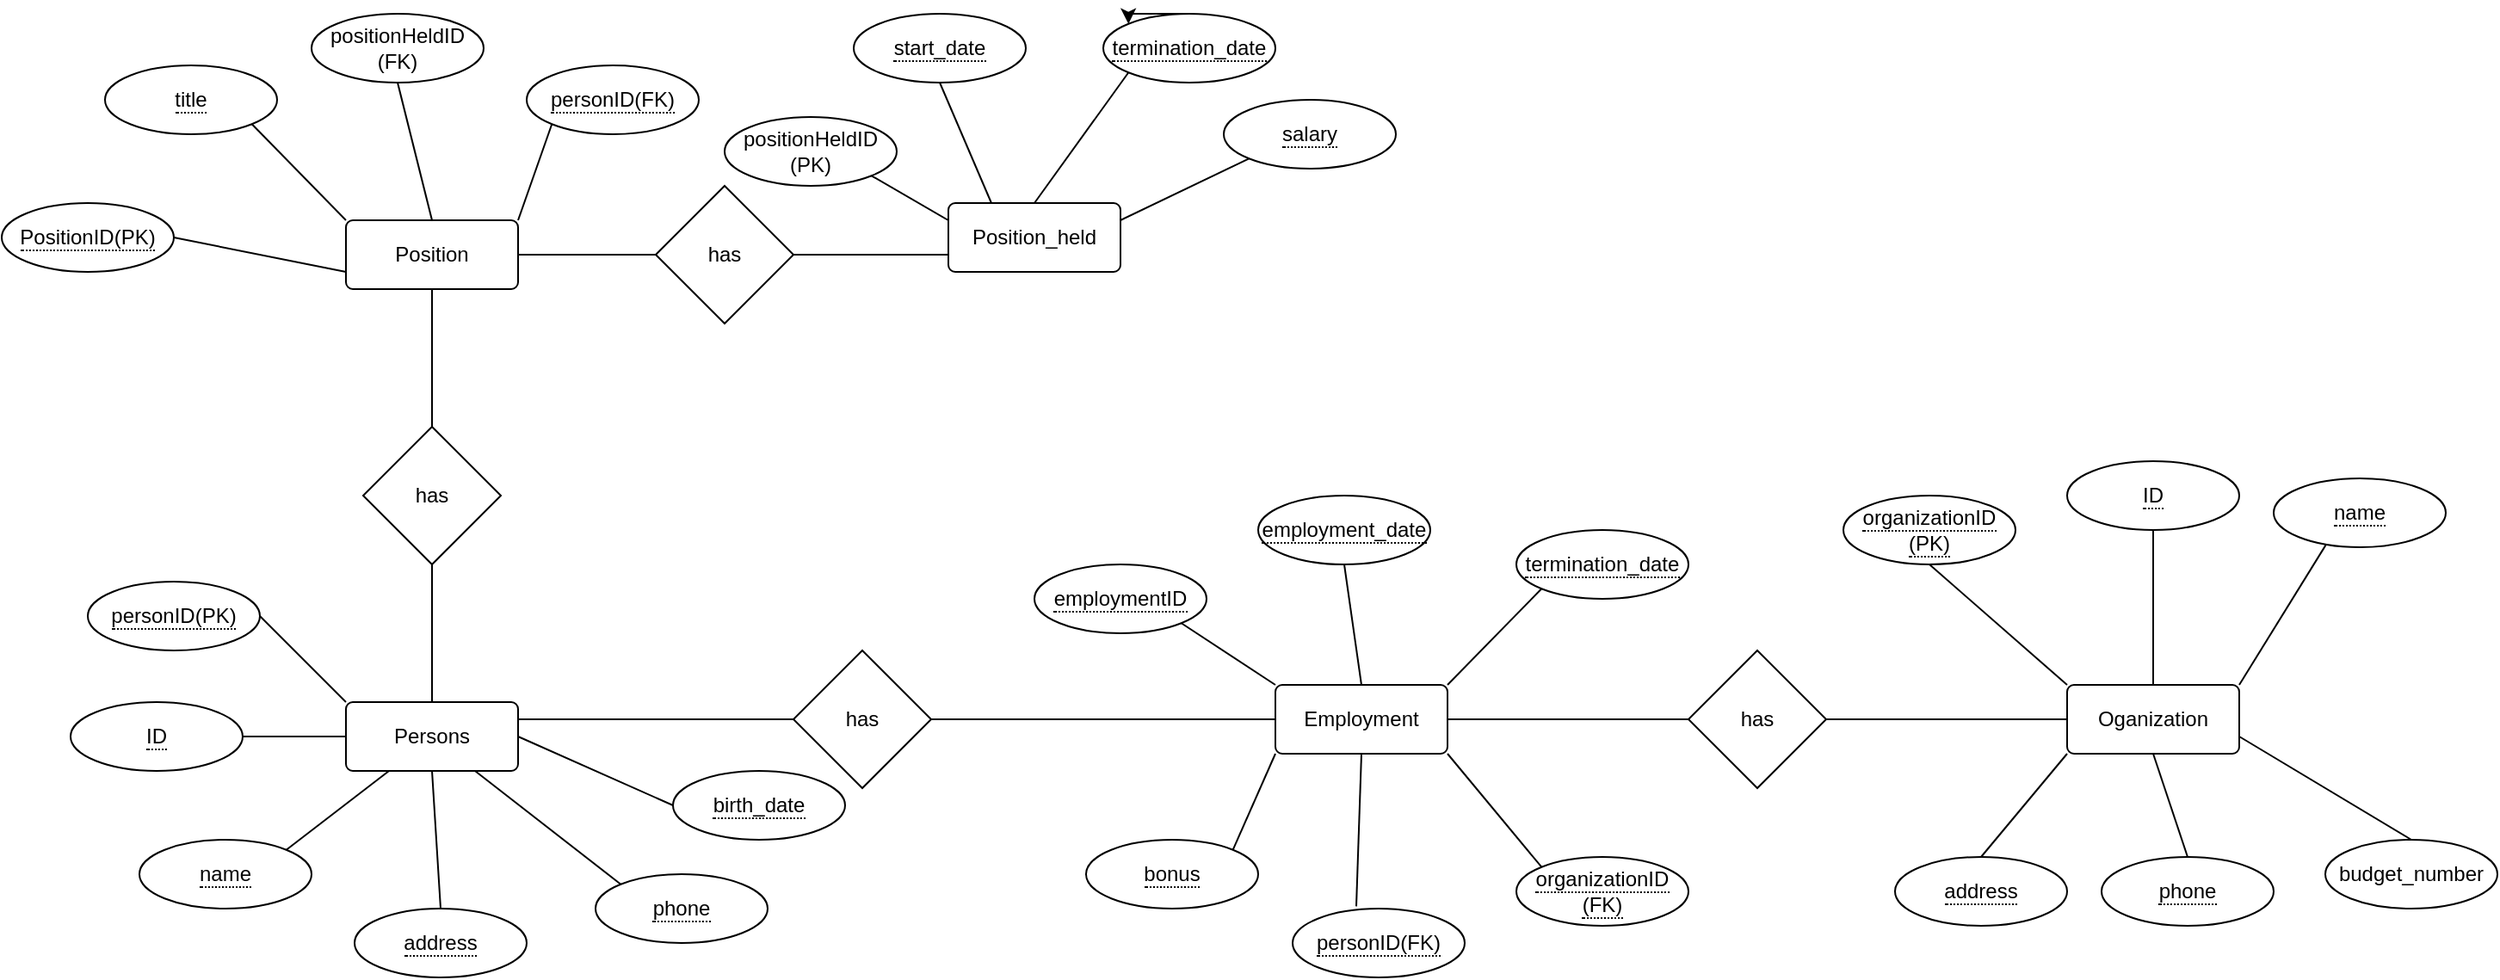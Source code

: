 <mxfile version="26.0.16">
  <diagram name="Page-1" id="RjFnyGkS8r_YOPcx2f9j">
    <mxGraphModel dx="2323" dy="638" grid="1" gridSize="10" guides="1" tooltips="1" connect="1" arrows="1" fold="1" page="1" pageScale="1" pageWidth="850" pageHeight="1100" math="0" shadow="0">
      <root>
        <mxCell id="0" />
        <mxCell id="1" parent="0" />
        <mxCell id="PDacYuAi1gimg0IvUFl0-7" value="Position" style="rounded=1;arcSize=10;whiteSpace=wrap;html=1;align=center;" vertex="1" parent="1">
          <mxGeometry x="-620" y="280" width="100" height="40" as="geometry" />
        </mxCell>
        <mxCell id="PDacYuAi1gimg0IvUFl0-8" value="&lt;span style=&quot;border-bottom: 1px dotted&quot;&gt;title&lt;/span&gt;" style="ellipse;whiteSpace=wrap;html=1;align=center;" vertex="1" parent="1">
          <mxGeometry x="-760" y="190" width="100" height="40" as="geometry" />
        </mxCell>
        <mxCell id="PDacYuAi1gimg0IvUFl0-9" value="positionHeldID&lt;div&gt;(FK)&lt;/div&gt;" style="ellipse;whiteSpace=wrap;html=1;align=center;" vertex="1" parent="1">
          <mxGeometry x="-640" y="160" width="100" height="40" as="geometry" />
        </mxCell>
        <mxCell id="PDacYuAi1gimg0IvUFl0-10" value="&lt;span style=&quot;border-bottom: 1px dotted&quot;&gt;personID(FK)&lt;/span&gt;" style="ellipse;whiteSpace=wrap;html=1;align=center;" vertex="1" parent="1">
          <mxGeometry x="-515" y="190" width="100" height="40" as="geometry" />
        </mxCell>
        <mxCell id="PDacYuAi1gimg0IvUFl0-12" value="Position_held" style="rounded=1;arcSize=10;whiteSpace=wrap;html=1;align=center;" vertex="1" parent="1">
          <mxGeometry x="-270" y="270" width="100" height="40" as="geometry" />
        </mxCell>
        <mxCell id="PDacYuAi1gimg0IvUFl0-15" value="&lt;span style=&quot;border-bottom: 1px dotted&quot;&gt;PositionID(PK)&lt;/span&gt;" style="ellipse;whiteSpace=wrap;html=1;align=center;" vertex="1" parent="1">
          <mxGeometry x="-820" y="270" width="100" height="40" as="geometry" />
        </mxCell>
        <mxCell id="PDacYuAi1gimg0IvUFl0-16" value="&lt;span style=&quot;border-bottom: 1px dotted&quot;&gt;start_date&lt;/span&gt;" style="ellipse;whiteSpace=wrap;html=1;align=center;" vertex="1" parent="1">
          <mxGeometry x="-325" y="160" width="100" height="40" as="geometry" />
        </mxCell>
        <mxCell id="PDacYuAi1gimg0IvUFl0-17" value="positionHeldID&lt;div&gt;(PK)&lt;/div&gt;" style="ellipse;whiteSpace=wrap;html=1;align=center;" vertex="1" parent="1">
          <mxGeometry x="-400" y="220" width="100" height="40" as="geometry" />
        </mxCell>
        <mxCell id="PDacYuAi1gimg0IvUFl0-18" value="&lt;span style=&quot;border-bottom: 1px dotted&quot;&gt;termination_date&lt;/span&gt;" style="ellipse;whiteSpace=wrap;html=1;align=center;" vertex="1" parent="1">
          <mxGeometry x="-180" y="160" width="100" height="40" as="geometry" />
        </mxCell>
        <mxCell id="PDacYuAi1gimg0IvUFl0-19" value="&lt;span style=&quot;border-bottom: 1px dotted&quot;&gt;salary&lt;/span&gt;" style="ellipse;whiteSpace=wrap;html=1;align=center;" vertex="1" parent="1">
          <mxGeometry x="-110" y="210" width="100" height="40" as="geometry" />
        </mxCell>
        <mxCell id="PDacYuAi1gimg0IvUFl0-20" style="edgeStyle=orthogonalEdgeStyle;rounded=0;orthogonalLoop=1;jettySize=auto;html=1;exitX=0.5;exitY=0;exitDx=0;exitDy=0;entryX=0;entryY=0;entryDx=0;entryDy=0;" edge="1" parent="1" source="PDacYuAi1gimg0IvUFl0-18" target="PDacYuAi1gimg0IvUFl0-18">
          <mxGeometry relative="1" as="geometry" />
        </mxCell>
        <mxCell id="PDacYuAi1gimg0IvUFl0-22" value="" style="endArrow=none;html=1;rounded=0;entryX=0;entryY=0.75;entryDx=0;entryDy=0;exitX=1;exitY=0.5;exitDx=0;exitDy=0;" edge="1" parent="1" source="PDacYuAi1gimg0IvUFl0-15" target="PDacYuAi1gimg0IvUFl0-7">
          <mxGeometry relative="1" as="geometry">
            <mxPoint x="-740" y="340" as="sourcePoint" />
            <mxPoint x="-580" y="340" as="targetPoint" />
          </mxGeometry>
        </mxCell>
        <mxCell id="PDacYuAi1gimg0IvUFl0-23" value="" style="endArrow=none;html=1;rounded=0;exitX=1;exitY=0;exitDx=0;exitDy=0;entryX=0;entryY=1;entryDx=0;entryDy=0;" edge="1" parent="1" source="PDacYuAi1gimg0IvUFl0-7" target="PDacYuAi1gimg0IvUFl0-10">
          <mxGeometry relative="1" as="geometry">
            <mxPoint x="-575" y="250" as="sourcePoint" />
            <mxPoint x="-415" y="250" as="targetPoint" />
          </mxGeometry>
        </mxCell>
        <mxCell id="PDacYuAi1gimg0IvUFl0-24" value="" style="endArrow=none;html=1;rounded=0;exitX=0.5;exitY=1;exitDx=0;exitDy=0;entryX=0.5;entryY=0;entryDx=0;entryDy=0;" edge="1" parent="1" source="PDacYuAi1gimg0IvUFl0-9" target="PDacYuAi1gimg0IvUFl0-7">
          <mxGeometry relative="1" as="geometry">
            <mxPoint x="-630" y="250" as="sourcePoint" />
            <mxPoint x="-590" y="260" as="targetPoint" />
          </mxGeometry>
        </mxCell>
        <mxCell id="PDacYuAi1gimg0IvUFl0-25" value="" style="endArrow=none;html=1;rounded=0;entryX=0;entryY=0;entryDx=0;entryDy=0;exitX=1;exitY=1;exitDx=0;exitDy=0;" edge="1" parent="1" source="PDacYuAi1gimg0IvUFl0-8" target="PDacYuAi1gimg0IvUFl0-7">
          <mxGeometry relative="1" as="geometry">
            <mxPoint x="-670" y="230" as="sourcePoint" />
            <mxPoint x="-510" y="230" as="targetPoint" />
          </mxGeometry>
        </mxCell>
        <mxCell id="PDacYuAi1gimg0IvUFl0-26" value="" style="endArrow=none;html=1;rounded=0;exitX=1;exitY=0.25;exitDx=0;exitDy=0;entryX=0;entryY=1;entryDx=0;entryDy=0;" edge="1" parent="1" source="PDacYuAi1gimg0IvUFl0-12" target="PDacYuAi1gimg0IvUFl0-19">
          <mxGeometry relative="1" as="geometry">
            <mxPoint x="-150" y="289" as="sourcePoint" />
            <mxPoint x="10" y="289" as="targetPoint" />
          </mxGeometry>
        </mxCell>
        <mxCell id="PDacYuAi1gimg0IvUFl0-27" value="" style="endArrow=none;html=1;rounded=0;exitX=0.5;exitY=0;exitDx=0;exitDy=0;entryX=0;entryY=1;entryDx=0;entryDy=0;" edge="1" parent="1" source="PDacYuAi1gimg0IvUFl0-12" target="PDacYuAi1gimg0IvUFl0-18">
          <mxGeometry relative="1" as="geometry">
            <mxPoint x="-225" y="210" as="sourcePoint" />
            <mxPoint x="-65" y="210" as="targetPoint" />
          </mxGeometry>
        </mxCell>
        <mxCell id="PDacYuAi1gimg0IvUFl0-28" value="" style="endArrow=none;html=1;rounded=0;exitX=0.5;exitY=1;exitDx=0;exitDy=0;entryX=0.25;entryY=0;entryDx=0;entryDy=0;" edge="1" parent="1" source="PDacYuAi1gimg0IvUFl0-16" target="PDacYuAi1gimg0IvUFl0-12">
          <mxGeometry relative="1" as="geometry">
            <mxPoint x="-280" y="230" as="sourcePoint" />
            <mxPoint x="-120" y="230" as="targetPoint" />
          </mxGeometry>
        </mxCell>
        <mxCell id="PDacYuAi1gimg0IvUFl0-29" value="" style="endArrow=none;html=1;rounded=0;exitX=1;exitY=1;exitDx=0;exitDy=0;entryX=0;entryY=0.25;entryDx=0;entryDy=0;" edge="1" parent="1" source="PDacYuAi1gimg0IvUFl0-17" target="PDacYuAi1gimg0IvUFl0-12">
          <mxGeometry relative="1" as="geometry">
            <mxPoint x="-320" y="240" as="sourcePoint" />
            <mxPoint x="-160" y="240" as="targetPoint" />
          </mxGeometry>
        </mxCell>
        <mxCell id="PDacYuAi1gimg0IvUFl0-30" value="" style="endArrow=none;html=1;rounded=0;exitX=1;exitY=0.5;exitDx=0;exitDy=0;entryX=0;entryY=0.75;entryDx=0;entryDy=0;" edge="1" parent="1" source="PDacYuAi1gimg0IvUFl0-7" target="PDacYuAi1gimg0IvUFl0-12">
          <mxGeometry relative="1" as="geometry">
            <mxPoint x="-555" y="340" as="sourcePoint" />
            <mxPoint x="-395" y="340" as="targetPoint" />
          </mxGeometry>
        </mxCell>
        <mxCell id="PDacYuAi1gimg0IvUFl0-31" value="Persons" style="rounded=1;arcSize=10;whiteSpace=wrap;html=1;align=center;" vertex="1" parent="1">
          <mxGeometry x="-620" y="560" width="100" height="40" as="geometry" />
        </mxCell>
        <mxCell id="PDacYuAi1gimg0IvUFl0-32" value="Employment" style="rounded=1;arcSize=10;whiteSpace=wrap;html=1;align=center;" vertex="1" parent="1">
          <mxGeometry x="-80" y="550" width="100" height="40" as="geometry" />
        </mxCell>
        <mxCell id="PDacYuAi1gimg0IvUFl0-33" value="Oganization" style="rounded=1;arcSize=10;whiteSpace=wrap;html=1;align=center;" vertex="1" parent="1">
          <mxGeometry x="380" y="550" width="100" height="40" as="geometry" />
        </mxCell>
        <mxCell id="PDacYuAi1gimg0IvUFl0-34" value="&lt;span style=&quot;border-bottom: 1px dotted&quot;&gt;birth_date&lt;/span&gt;" style="ellipse;whiteSpace=wrap;html=1;align=center;" vertex="1" parent="1">
          <mxGeometry x="-430" y="600" width="100" height="40" as="geometry" />
        </mxCell>
        <mxCell id="PDacYuAi1gimg0IvUFl0-35" value="&lt;span style=&quot;border-bottom: 1px dotted&quot;&gt;phone&lt;/span&gt;" style="ellipse;whiteSpace=wrap;html=1;align=center;" vertex="1" parent="1">
          <mxGeometry x="-475" y="660" width="100" height="40" as="geometry" />
        </mxCell>
        <mxCell id="PDacYuAi1gimg0IvUFl0-36" value="&lt;span style=&quot;border-bottom: 1px dotted&quot;&gt;address&lt;/span&gt;" style="ellipse;whiteSpace=wrap;html=1;align=center;" vertex="1" parent="1">
          <mxGeometry x="-615" y="680" width="100" height="40" as="geometry" />
        </mxCell>
        <mxCell id="PDacYuAi1gimg0IvUFl0-37" value="&lt;span style=&quot;border-bottom: 1px dotted&quot;&gt;name&lt;/span&gt;" style="ellipse;whiteSpace=wrap;html=1;align=center;" vertex="1" parent="1">
          <mxGeometry x="-740" y="640" width="100" height="40" as="geometry" />
        </mxCell>
        <mxCell id="PDacYuAi1gimg0IvUFl0-38" value="&lt;span style=&quot;border-bottom: 1px dotted&quot;&gt;personID(PK)&lt;/span&gt;" style="ellipse;whiteSpace=wrap;html=1;align=center;" vertex="1" parent="1">
          <mxGeometry x="-770" y="490" width="100" height="40" as="geometry" />
        </mxCell>
        <mxCell id="PDacYuAi1gimg0IvUFl0-39" value="&lt;span style=&quot;border-bottom: 1px dotted&quot;&gt;ID&lt;/span&gt;" style="ellipse;whiteSpace=wrap;html=1;align=center;" vertex="1" parent="1">
          <mxGeometry x="-780" y="560" width="100" height="40" as="geometry" />
        </mxCell>
        <mxCell id="PDacYuAi1gimg0IvUFl0-40" value="&lt;span style=&quot;border-bottom: 1px dotted&quot;&gt;personID(FK)&lt;/span&gt;" style="ellipse;whiteSpace=wrap;html=1;align=center;" vertex="1" parent="1">
          <mxGeometry x="-70" y="680" width="100" height="40" as="geometry" />
        </mxCell>
        <mxCell id="PDacYuAi1gimg0IvUFl0-41" value="&lt;span style=&quot;border-bottom: 1px dotted&quot;&gt;bonus&lt;/span&gt;" style="ellipse;whiteSpace=wrap;html=1;align=center;" vertex="1" parent="1">
          <mxGeometry x="-190" y="640" width="100" height="40" as="geometry" />
        </mxCell>
        <mxCell id="PDacYuAi1gimg0IvUFl0-42" value="&lt;span style=&quot;border-bottom: 1px dotted&quot;&gt;organizationID&lt;/span&gt;&lt;div&gt;&lt;span style=&quot;border-bottom: 1px dotted&quot;&gt;(FK)&lt;/span&gt;&lt;/div&gt;" style="ellipse;whiteSpace=wrap;html=1;align=center;" vertex="1" parent="1">
          <mxGeometry x="60" y="650" width="100" height="40" as="geometry" />
        </mxCell>
        <mxCell id="PDacYuAi1gimg0IvUFl0-43" value="&lt;span style=&quot;border-bottom: 1px dotted&quot;&gt;termination_date&lt;/span&gt;" style="ellipse;whiteSpace=wrap;html=1;align=center;" vertex="1" parent="1">
          <mxGeometry x="60" y="460" width="100" height="40" as="geometry" />
        </mxCell>
        <mxCell id="PDacYuAi1gimg0IvUFl0-44" value="&lt;span style=&quot;border-bottom: 1px dotted&quot;&gt;employment_date&lt;/span&gt;" style="ellipse;whiteSpace=wrap;html=1;align=center;" vertex="1" parent="1">
          <mxGeometry x="-90" y="440" width="100" height="40" as="geometry" />
        </mxCell>
        <mxCell id="PDacYuAi1gimg0IvUFl0-45" value="&lt;span style=&quot;border-bottom: 1px dotted&quot;&gt;employmentID&lt;/span&gt;" style="ellipse;whiteSpace=wrap;html=1;align=center;" vertex="1" parent="1">
          <mxGeometry x="-220" y="480" width="100" height="40" as="geometry" />
        </mxCell>
        <mxCell id="PDacYuAi1gimg0IvUFl0-46" value="budget_number" style="ellipse;whiteSpace=wrap;html=1;align=center;" vertex="1" parent="1">
          <mxGeometry x="530" y="640" width="100" height="40" as="geometry" />
        </mxCell>
        <mxCell id="PDacYuAi1gimg0IvUFl0-47" value="&lt;span style=&quot;border-bottom: 1px dotted&quot;&gt;phone&lt;/span&gt;" style="ellipse;whiteSpace=wrap;html=1;align=center;" vertex="1" parent="1">
          <mxGeometry x="400" y="650" width="100" height="40" as="geometry" />
        </mxCell>
        <mxCell id="PDacYuAi1gimg0IvUFl0-48" value="&lt;span style=&quot;border-bottom: 1px dotted&quot;&gt;address&lt;/span&gt;" style="ellipse;whiteSpace=wrap;html=1;align=center;" vertex="1" parent="1">
          <mxGeometry x="280" y="650" width="100" height="40" as="geometry" />
        </mxCell>
        <mxCell id="PDacYuAi1gimg0IvUFl0-49" value="&lt;span style=&quot;border-bottom: 1px dotted&quot;&gt;name&lt;/span&gt;" style="ellipse;whiteSpace=wrap;html=1;align=center;" vertex="1" parent="1">
          <mxGeometry x="500" y="430" width="100" height="40" as="geometry" />
        </mxCell>
        <mxCell id="PDacYuAi1gimg0IvUFl0-50" value="&lt;span style=&quot;border-bottom: 1px dotted&quot;&gt;organizationID&lt;/span&gt;&lt;div&gt;&lt;span style=&quot;border-bottom: 1px dotted&quot;&gt;(PK)&lt;/span&gt;&lt;/div&gt;" style="ellipse;whiteSpace=wrap;html=1;align=center;" vertex="1" parent="1">
          <mxGeometry x="250" y="440" width="100" height="40" as="geometry" />
        </mxCell>
        <mxCell id="PDacYuAi1gimg0IvUFl0-51" value="&lt;span style=&quot;border-bottom: 1px dotted&quot;&gt;ID&lt;/span&gt;" style="ellipse;whiteSpace=wrap;html=1;align=center;" vertex="1" parent="1">
          <mxGeometry x="380" y="420" width="100" height="40" as="geometry" />
        </mxCell>
        <mxCell id="PDacYuAi1gimg0IvUFl0-53" value="" style="endArrow=none;html=1;rounded=0;exitX=1;exitY=0.5;exitDx=0;exitDy=0;entryX=0;entryY=0.5;entryDx=0;entryDy=0;" edge="1" parent="1" source="PDacYuAi1gimg0IvUFl0-31" target="PDacYuAi1gimg0IvUFl0-34">
          <mxGeometry relative="1" as="geometry">
            <mxPoint x="-510" y="560" as="sourcePoint" />
            <mxPoint x="-350" y="560" as="targetPoint" />
          </mxGeometry>
        </mxCell>
        <mxCell id="PDacYuAi1gimg0IvUFl0-54" value="" style="endArrow=none;html=1;rounded=0;exitX=0.75;exitY=1;exitDx=0;exitDy=0;entryX=0;entryY=0;entryDx=0;entryDy=0;" edge="1" parent="1" source="PDacYuAi1gimg0IvUFl0-31" target="PDacYuAi1gimg0IvUFl0-35">
          <mxGeometry relative="1" as="geometry">
            <mxPoint x="-510" y="579.17" as="sourcePoint" />
            <mxPoint x="-350" y="579.17" as="targetPoint" />
          </mxGeometry>
        </mxCell>
        <mxCell id="PDacYuAi1gimg0IvUFl0-55" value="" style="endArrow=none;html=1;rounded=0;entryX=0.5;entryY=0;entryDx=0;entryDy=0;exitX=0.5;exitY=1;exitDx=0;exitDy=0;" edge="1" parent="1" source="PDacYuAi1gimg0IvUFl0-31" target="PDacYuAi1gimg0IvUFl0-36">
          <mxGeometry relative="1" as="geometry">
            <mxPoint x="-620" y="658.33" as="sourcePoint" />
            <mxPoint x="-460" y="658.33" as="targetPoint" />
          </mxGeometry>
        </mxCell>
        <mxCell id="PDacYuAi1gimg0IvUFl0-56" value="" style="endArrow=none;html=1;rounded=0;exitX=1;exitY=0;exitDx=0;exitDy=0;entryX=0.25;entryY=1;entryDx=0;entryDy=0;" edge="1" parent="1" source="PDacYuAi1gimg0IvUFl0-37" target="PDacYuAi1gimg0IvUFl0-31">
          <mxGeometry relative="1" as="geometry">
            <mxPoint x="-615" y="619.17" as="sourcePoint" />
            <mxPoint x="-455" y="619.17" as="targetPoint" />
          </mxGeometry>
        </mxCell>
        <mxCell id="PDacYuAi1gimg0IvUFl0-57" value="" style="endArrow=none;html=1;rounded=0;exitX=1;exitY=0.5;exitDx=0;exitDy=0;entryX=0;entryY=0.5;entryDx=0;entryDy=0;" edge="1" parent="1" source="PDacYuAi1gimg0IvUFl0-39" target="PDacYuAi1gimg0IvUFl0-31">
          <mxGeometry relative="1" as="geometry">
            <mxPoint x="-640" y="630" as="sourcePoint" />
            <mxPoint x="-480" y="630" as="targetPoint" />
          </mxGeometry>
        </mxCell>
        <mxCell id="PDacYuAi1gimg0IvUFl0-58" value="" style="endArrow=none;html=1;rounded=0;exitX=1;exitY=0.5;exitDx=0;exitDy=0;entryX=0;entryY=0;entryDx=0;entryDy=0;" edge="1" parent="1" source="PDacYuAi1gimg0IvUFl0-38" target="PDacYuAi1gimg0IvUFl0-31">
          <mxGeometry relative="1" as="geometry">
            <mxPoint x="-640" y="510" as="sourcePoint" />
            <mxPoint x="-480" y="510" as="targetPoint" />
          </mxGeometry>
        </mxCell>
        <mxCell id="PDacYuAi1gimg0IvUFl0-59" value="" style="endArrow=none;html=1;rounded=0;exitX=1;exitY=1;exitDx=0;exitDy=0;entryX=0;entryY=0;entryDx=0;entryDy=0;" edge="1" parent="1" source="PDacYuAi1gimg0IvUFl0-32" target="PDacYuAi1gimg0IvUFl0-42">
          <mxGeometry relative="1" as="geometry">
            <mxPoint x="30" y="579.17" as="sourcePoint" />
            <mxPoint x="190" y="579.17" as="targetPoint" />
          </mxGeometry>
        </mxCell>
        <mxCell id="PDacYuAi1gimg0IvUFl0-60" value="" style="endArrow=none;html=1;rounded=0;exitX=0.37;exitY=-0.033;exitDx=0;exitDy=0;exitPerimeter=0;entryX=0.5;entryY=1;entryDx=0;entryDy=0;" edge="1" parent="1" source="PDacYuAi1gimg0IvUFl0-40" target="PDacYuAi1gimg0IvUFl0-32">
          <mxGeometry relative="1" as="geometry">
            <mxPoint x="-70" y="619.17" as="sourcePoint" />
            <mxPoint x="90" y="619.17" as="targetPoint" />
          </mxGeometry>
        </mxCell>
        <mxCell id="PDacYuAi1gimg0IvUFl0-61" value="" style="endArrow=none;html=1;rounded=0;exitX=1;exitY=0;exitDx=0;exitDy=0;entryX=0;entryY=1;entryDx=0;entryDy=0;" edge="1" parent="1" source="PDacYuAi1gimg0IvUFl0-41" target="PDacYuAi1gimg0IvUFl0-32">
          <mxGeometry relative="1" as="geometry">
            <mxPoint x="-100" y="630" as="sourcePoint" />
            <mxPoint x="60" y="630" as="targetPoint" />
          </mxGeometry>
        </mxCell>
        <mxCell id="PDacYuAi1gimg0IvUFl0-62" value="" style="endArrow=none;html=1;rounded=0;exitX=1;exitY=0;exitDx=0;exitDy=0;entryX=0;entryY=1;entryDx=0;entryDy=0;" edge="1" parent="1" source="PDacYuAi1gimg0IvUFl0-32" target="PDacYuAi1gimg0IvUFl0-43">
          <mxGeometry relative="1" as="geometry">
            <mxPoint x="-30" y="548" as="sourcePoint" />
            <mxPoint x="130" y="548" as="targetPoint" />
          </mxGeometry>
        </mxCell>
        <mxCell id="PDacYuAi1gimg0IvUFl0-63" value="" style="endArrow=none;html=1;rounded=0;entryX=0.5;entryY=0;entryDx=0;entryDy=0;exitX=0.5;exitY=1;exitDx=0;exitDy=0;" edge="1" parent="1" source="PDacYuAi1gimg0IvUFl0-44" target="PDacYuAi1gimg0IvUFl0-32">
          <mxGeometry relative="1" as="geometry">
            <mxPoint x="-360" y="449.17" as="sourcePoint" />
            <mxPoint x="-200" y="449.17" as="targetPoint" />
          </mxGeometry>
        </mxCell>
        <mxCell id="PDacYuAi1gimg0IvUFl0-64" value="" style="endArrow=none;html=1;rounded=0;entryX=0;entryY=0;entryDx=0;entryDy=0;exitX=1;exitY=1;exitDx=0;exitDy=0;" edge="1" parent="1" source="PDacYuAi1gimg0IvUFl0-45" target="PDacYuAi1gimg0IvUFl0-32">
          <mxGeometry relative="1" as="geometry">
            <mxPoint x="-320" y="548" as="sourcePoint" />
            <mxPoint x="-160" y="548" as="targetPoint" />
          </mxGeometry>
        </mxCell>
        <mxCell id="PDacYuAi1gimg0IvUFl0-65" value="" style="endArrow=none;html=1;rounded=0;exitX=1;exitY=0.75;exitDx=0;exitDy=0;entryX=0.5;entryY=0;entryDx=0;entryDy=0;" edge="1" parent="1" source="PDacYuAi1gimg0IvUFl0-33" target="PDacYuAi1gimg0IvUFl0-46">
          <mxGeometry relative="1" as="geometry">
            <mxPoint x="510" y="570" as="sourcePoint" />
            <mxPoint x="670" y="570" as="targetPoint" />
          </mxGeometry>
        </mxCell>
        <mxCell id="PDacYuAi1gimg0IvUFl0-66" value="" style="endArrow=none;html=1;rounded=0;exitX=0.5;exitY=1;exitDx=0;exitDy=0;entryX=0.5;entryY=0;entryDx=0;entryDy=0;" edge="1" parent="1" source="PDacYuAi1gimg0IvUFl0-33" target="PDacYuAi1gimg0IvUFl0-47">
          <mxGeometry relative="1" as="geometry">
            <mxPoint x="500" y="590" as="sourcePoint" />
            <mxPoint x="660" y="590" as="targetPoint" />
          </mxGeometry>
        </mxCell>
        <mxCell id="PDacYuAi1gimg0IvUFl0-67" value="" style="endArrow=none;html=1;rounded=0;entryX=0;entryY=1;entryDx=0;entryDy=0;exitX=0.5;exitY=0;exitDx=0;exitDy=0;" edge="1" parent="1" source="PDacYuAi1gimg0IvUFl0-48" target="PDacYuAi1gimg0IvUFl0-33">
          <mxGeometry relative="1" as="geometry">
            <mxPoint x="220" y="598.33" as="sourcePoint" />
            <mxPoint x="380" y="598.33" as="targetPoint" />
          </mxGeometry>
        </mxCell>
        <mxCell id="PDacYuAi1gimg0IvUFl0-68" value="" style="endArrow=none;html=1;rounded=0;exitX=1;exitY=0;exitDx=0;exitDy=0;entryX=0.303;entryY=0.967;entryDx=0;entryDy=0;entryPerimeter=0;" edge="1" parent="1" source="PDacYuAi1gimg0IvUFl0-33" target="PDacYuAi1gimg0IvUFl0-49">
          <mxGeometry relative="1" as="geometry">
            <mxPoint x="490" y="490" as="sourcePoint" />
            <mxPoint x="650" y="490" as="targetPoint" />
          </mxGeometry>
        </mxCell>
        <mxCell id="PDacYuAi1gimg0IvUFl0-69" value="" style="endArrow=none;html=1;rounded=0;exitX=0.5;exitY=1;exitDx=0;exitDy=0;entryX=0.5;entryY=0;entryDx=0;entryDy=0;" edge="1" parent="1" source="PDacYuAi1gimg0IvUFl0-51" target="PDacYuAi1gimg0IvUFl0-33">
          <mxGeometry relative="1" as="geometry">
            <mxPoint x="425" y="528.33" as="sourcePoint" />
            <mxPoint x="585" y="528.33" as="targetPoint" />
          </mxGeometry>
        </mxCell>
        <mxCell id="PDacYuAi1gimg0IvUFl0-70" value="" style="endArrow=none;html=1;rounded=0;exitX=0.5;exitY=1;exitDx=0;exitDy=0;entryX=0;entryY=0;entryDx=0;entryDy=0;" edge="1" parent="1" source="PDacYuAi1gimg0IvUFl0-50" target="PDacYuAi1gimg0IvUFl0-33">
          <mxGeometry relative="1" as="geometry">
            <mxPoint x="180" y="550" as="sourcePoint" />
            <mxPoint x="340" y="550" as="targetPoint" />
          </mxGeometry>
        </mxCell>
        <mxCell id="PDacYuAi1gimg0IvUFl0-71" value="" style="endArrow=none;html=1;rounded=0;exitX=0.5;exitY=1;exitDx=0;exitDy=0;entryX=0.5;entryY=0;entryDx=0;entryDy=0;" edge="1" parent="1" source="PDacYuAi1gimg0IvUFl0-7" target="PDacYuAi1gimg0IvUFl0-31">
          <mxGeometry relative="1" as="geometry">
            <mxPoint x="-635" y="400" as="sourcePoint" />
            <mxPoint x="-475" y="400" as="targetPoint" />
          </mxGeometry>
        </mxCell>
        <mxCell id="PDacYuAi1gimg0IvUFl0-72" value="" style="endArrow=none;html=1;rounded=0;exitX=1;exitY=0.5;exitDx=0;exitDy=0;entryX=0;entryY=0.5;entryDx=0;entryDy=0;" edge="1" parent="1" source="PDacYuAi1gimg0IvUFl0-77" target="PDacYuAi1gimg0IvUFl0-33">
          <mxGeometry relative="1" as="geometry">
            <mxPoint x="120" y="590" as="sourcePoint" />
            <mxPoint x="280" y="590" as="targetPoint" />
          </mxGeometry>
        </mxCell>
        <mxCell id="PDacYuAi1gimg0IvUFl0-73" value="" style="endArrow=none;html=1;rounded=0;exitX=1;exitY=0.25;exitDx=0;exitDy=0;entryX=0;entryY=0.5;entryDx=0;entryDy=0;" edge="1" parent="1" source="PDacYuAi1gimg0IvUFl0-31" target="PDacYuAi1gimg0IvUFl0-32">
          <mxGeometry relative="1" as="geometry">
            <mxPoint x="-440" y="570" as="sourcePoint" />
            <mxPoint x="-280" y="570" as="targetPoint" />
          </mxGeometry>
        </mxCell>
        <mxCell id="PDacYuAi1gimg0IvUFl0-74" value="has" style="rhombus;whiteSpace=wrap;html=1;" vertex="1" parent="1">
          <mxGeometry x="-610" y="400" width="80" height="80" as="geometry" />
        </mxCell>
        <mxCell id="PDacYuAi1gimg0IvUFl0-75" value="has" style="rhombus;whiteSpace=wrap;html=1;" vertex="1" parent="1">
          <mxGeometry x="-440" y="260" width="80" height="80" as="geometry" />
        </mxCell>
        <mxCell id="PDacYuAi1gimg0IvUFl0-76" value="has" style="rhombus;whiteSpace=wrap;html=1;" vertex="1" parent="1">
          <mxGeometry x="-360" y="530" width="80" height="80" as="geometry" />
        </mxCell>
        <mxCell id="PDacYuAi1gimg0IvUFl0-78" value="" style="endArrow=none;html=1;rounded=0;exitX=1;exitY=0.5;exitDx=0;exitDy=0;entryX=0;entryY=0.5;entryDx=0;entryDy=0;" edge="1" parent="1" source="PDacYuAi1gimg0IvUFl0-32" target="PDacYuAi1gimg0IvUFl0-77">
          <mxGeometry relative="1" as="geometry">
            <mxPoint x="20" y="570" as="sourcePoint" />
            <mxPoint x="380" y="570" as="targetPoint" />
          </mxGeometry>
        </mxCell>
        <mxCell id="PDacYuAi1gimg0IvUFl0-77" value="has" style="rhombus;whiteSpace=wrap;html=1;" vertex="1" parent="1">
          <mxGeometry x="160" y="530" width="80" height="80" as="geometry" />
        </mxCell>
      </root>
    </mxGraphModel>
  </diagram>
</mxfile>
